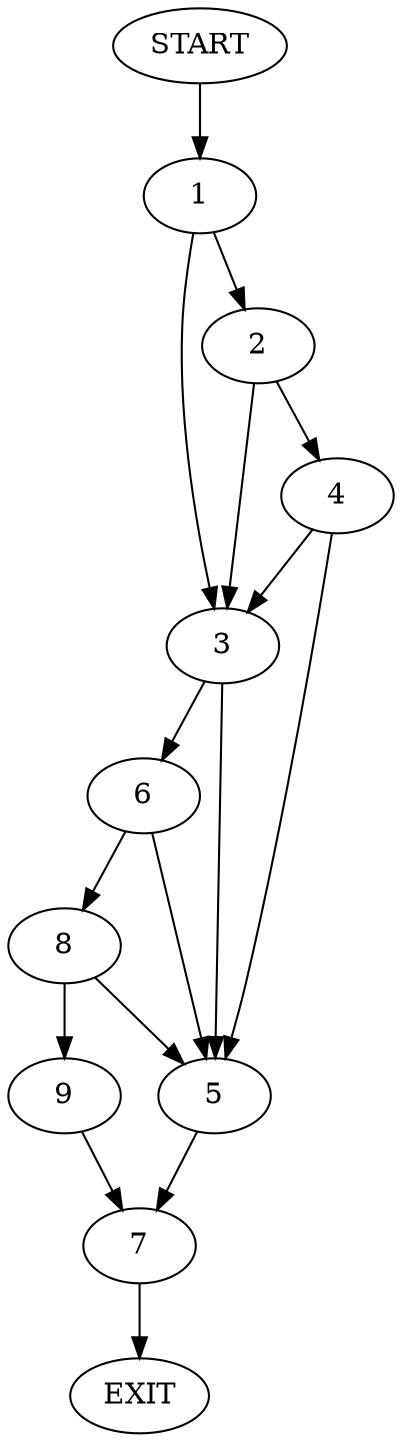 digraph {
0 [label="START"]
10 [label="EXIT"]
0 -> 1
1 -> 2
1 -> 3
2 -> 4
2 -> 3
3 -> 5
3 -> 6
4 -> 5
4 -> 3
5 -> 7
6 -> 5
6 -> 8
8 -> 5
8 -> 9
9 -> 7
7 -> 10
}
